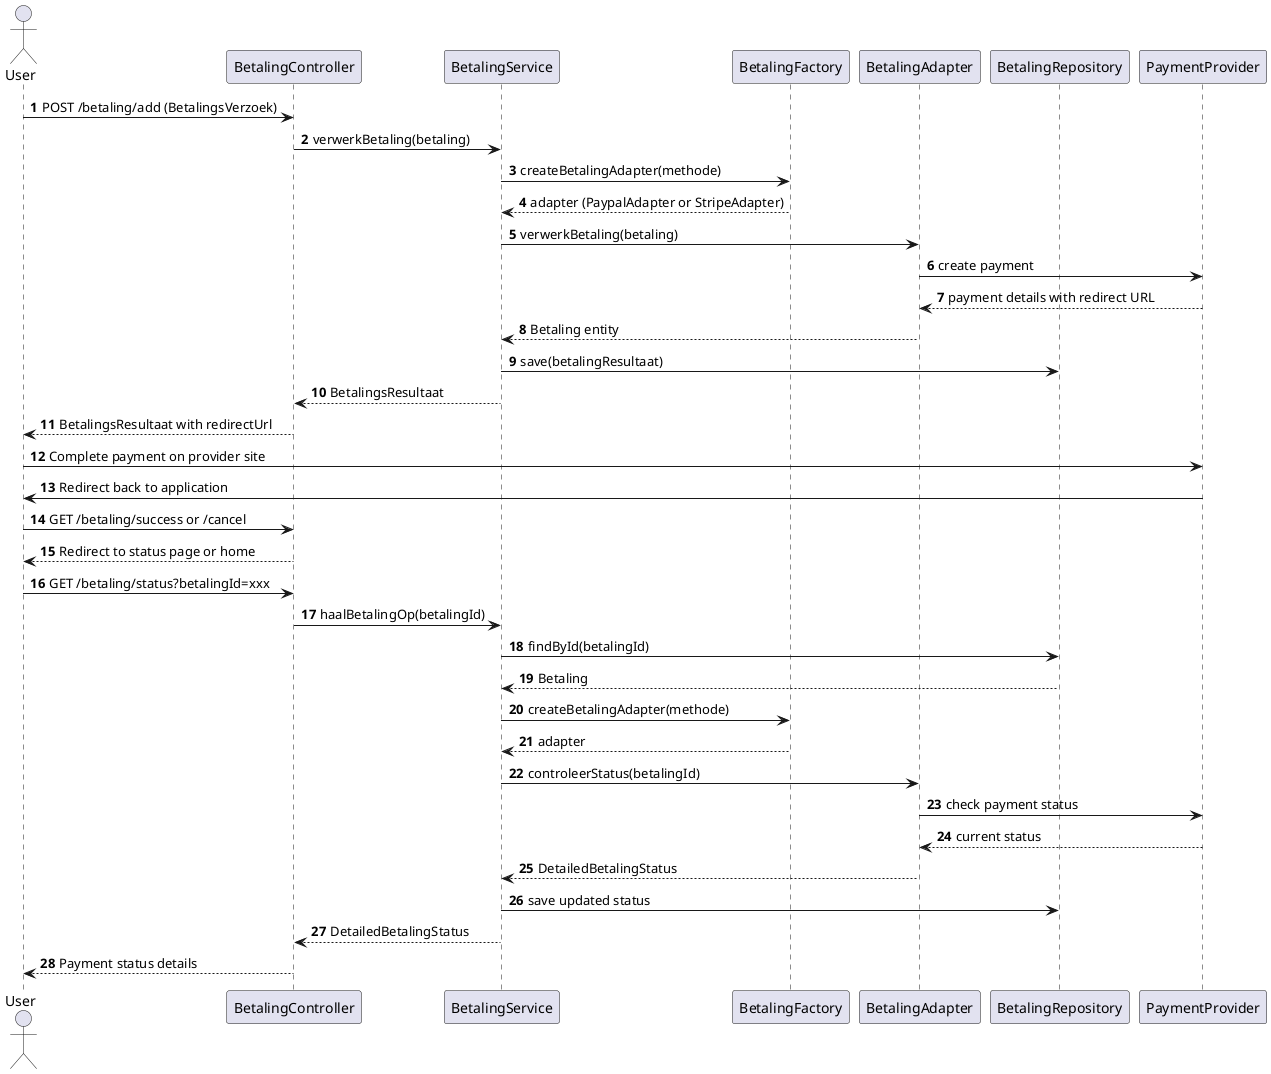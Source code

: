 @startuml
autonumber
actor User
participant BetalingController
participant BetalingService
participant BetalingFactory
participant BetalingAdapter
participant BetalingRepository
participant PaymentProvider

' Payment creation flow
User -> BetalingController: POST /betaling/add (BetalingsVerzoek)
BetalingController -> BetalingService: verwerkBetaling(betaling)
BetalingService -> BetalingFactory: createBetalingAdapter(methode)
BetalingFactory --> BetalingService: adapter (PaypalAdapter or StripeAdapter)
BetalingService -> BetalingAdapter: verwerkBetaling(betaling)
BetalingAdapter -> PaymentProvider: create payment
PaymentProvider --> BetalingAdapter: payment details with redirect URL
BetalingAdapter --> BetalingService: Betaling entity
BetalingService -> BetalingRepository: save(betalingResultaat)
BetalingService --> BetalingController: BetalingsResultaat
BetalingController --> User: BetalingsResultaat with redirectUrl

' User is redirected to payment provider
User -> PaymentProvider: Complete payment on provider site
PaymentProvider -> User: Redirect back to application

' Success/cancel handling
User -> BetalingController: GET /betaling/success or /cancel
BetalingController --> User: Redirect to status page or home

' Status check flow
User -> BetalingController: GET /betaling/status?betalingId=xxx
BetalingController -> BetalingService: haalBetalingOp(betalingId)
BetalingService -> BetalingRepository: findById(betalingId)
BetalingRepository --> BetalingService: Betaling
BetalingService -> BetalingFactory: createBetalingAdapter(methode)
BetalingFactory --> BetalingService: adapter
BetalingService -> BetalingAdapter: controleerStatus(betalingId)
BetalingAdapter -> PaymentProvider: check payment status
PaymentProvider --> BetalingAdapter: current status
BetalingAdapter --> BetalingService: DetailedBetalingStatus
BetalingService -> BetalingRepository: save updated status
BetalingService --> BetalingController: DetailedBetalingStatus
BetalingController --> User: Payment status details
@enduml